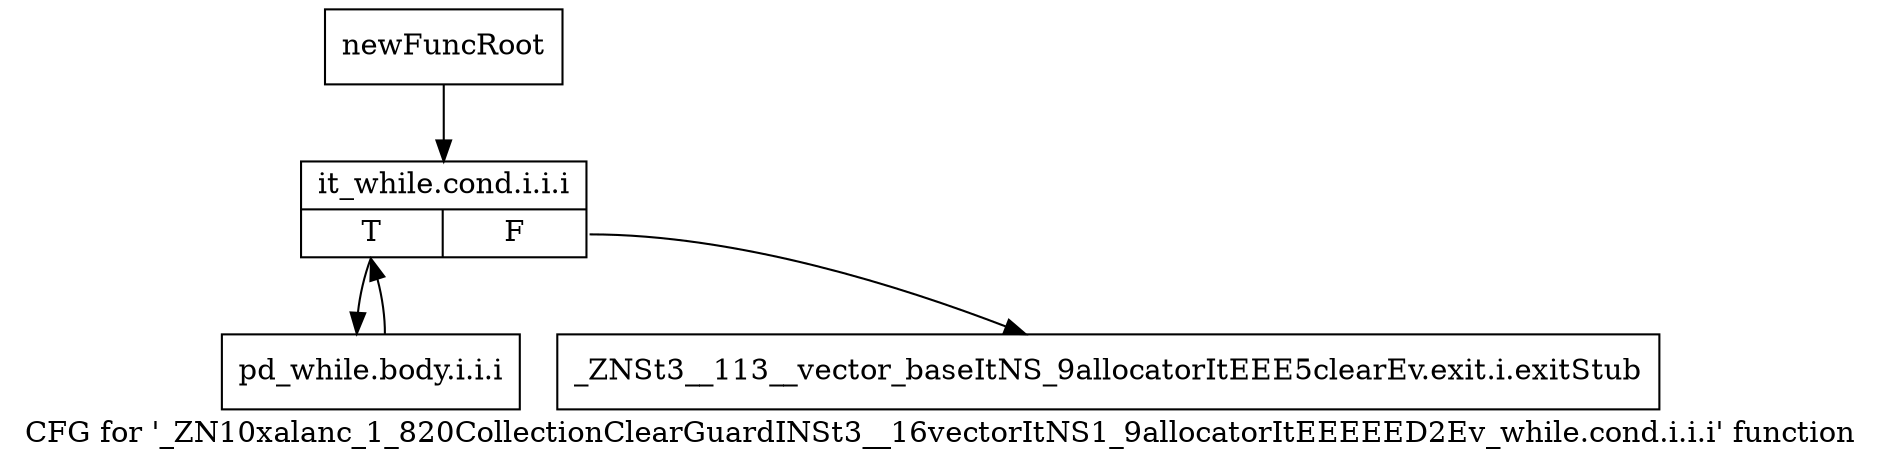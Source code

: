 digraph "CFG for '_ZN10xalanc_1_820CollectionClearGuardINSt3__16vectorItNS1_9allocatorItEEEEED2Ev_while.cond.i.i.i' function" {
	label="CFG for '_ZN10xalanc_1_820CollectionClearGuardINSt3__16vectorItNS1_9allocatorItEEEEED2Ev_while.cond.i.i.i' function";

	Node0x9d7bc80 [shape=record,label="{newFuncRoot}"];
	Node0x9d7bc80 -> Node0x9d7c520;
	Node0x9d7bcd0 [shape=record,label="{_ZNSt3__113__vector_baseItNS_9allocatorItEEE5clearEv.exit.i.exitStub}"];
	Node0x9d7c520 [shape=record,label="{it_while.cond.i.i.i|{<s0>T|<s1>F}}"];
	Node0x9d7c520:s0 -> Node0x9d7c570;
	Node0x9d7c520:s1 -> Node0x9d7bcd0;
	Node0x9d7c570 [shape=record,label="{pd_while.body.i.i.i}"];
	Node0x9d7c570 -> Node0x9d7c520;
}
